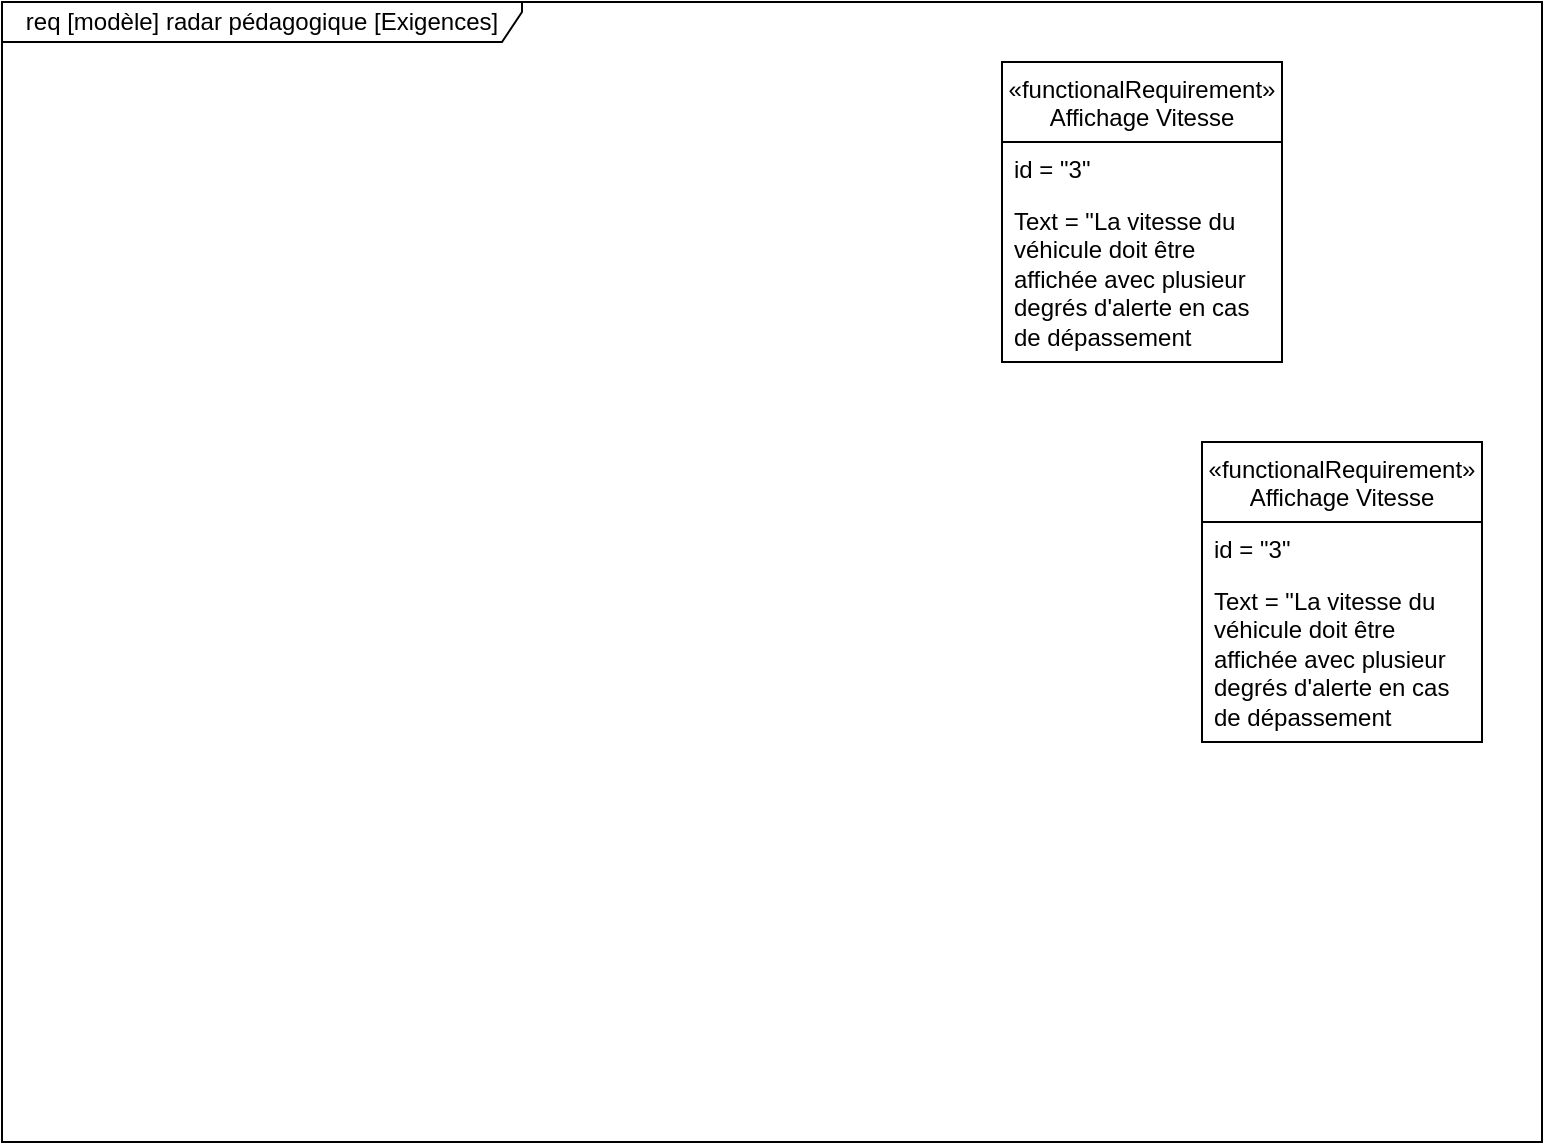 <mxfile version="20.4.0" type="device"><diagram id="DkHmDXn7uZHNLcxdFnla" name="Page-1"><mxGraphModel dx="651" dy="423" grid="1" gridSize="10" guides="1" tooltips="1" connect="1" arrows="1" fold="1" page="1" pageScale="1" pageWidth="827" pageHeight="1169" math="0" shadow="0"><root><mxCell id="0"/><mxCell id="1" parent="0"/><mxCell id="JdRikx9Vy9-Dqe8Ysoar-1" value="req [modèle] radar pédagogique [Exigences]" style="shape=umlFrame;whiteSpace=wrap;html=1;width=260;height=20;" vertex="1" parent="1"><mxGeometry x="30" y="40" width="770" height="570" as="geometry"/></mxCell><mxCell id="JdRikx9Vy9-Dqe8Ysoar-6" value="«functionalRequirement»&#10;Affichage Vitesse" style="swimlane;fontStyle=0;childLayout=stackLayout;horizontal=1;startSize=40;fillColor=none;horizontalStack=0;resizeParent=1;resizeParentMax=0;resizeLast=0;collapsible=1;marginBottom=0;" vertex="1" parent="1"><mxGeometry x="530" y="70" width="140" height="150" as="geometry"/></mxCell><mxCell id="JdRikx9Vy9-Dqe8Ysoar-7" value="id = &quot;3&quot;" style="text;strokeColor=none;fillColor=none;align=left;verticalAlign=top;spacingLeft=4;spacingRight=4;overflow=hidden;rotatable=0;points=[[0,0.5],[1,0.5]];portConstraint=eastwest;" vertex="1" parent="JdRikx9Vy9-Dqe8Ysoar-6"><mxGeometry y="40" width="140" height="26" as="geometry"/></mxCell><mxCell id="JdRikx9Vy9-Dqe8Ysoar-8" value="Text = &amp;quot;La vitesse du véhicule doit être affichée avec plusieur degrés d&amp;#39;alerte en cas de dépassement" style="text;strokeColor=none;fillColor=none;align=left;verticalAlign=top;spacingLeft=4;spacingRight=4;overflow=hidden;rotatable=0;points=[[0,0.5],[1,0.5]];portConstraint=eastwest;textDirection=ltr;whiteSpace=wrap;html=1;" vertex="1" parent="JdRikx9Vy9-Dqe8Ysoar-6"><mxGeometry y="66" width="140" height="84" as="geometry"/></mxCell><mxCell id="JdRikx9Vy9-Dqe8Ysoar-10" value="«functionalRequirement»&#10;Affichage Vitesse" style="swimlane;fontStyle=0;childLayout=stackLayout;horizontal=1;startSize=40;fillColor=none;horizontalStack=0;resizeParent=1;resizeParentMax=0;resizeLast=0;collapsible=1;marginBottom=0;" vertex="1" parent="1"><mxGeometry x="630" y="260" width="140" height="150" as="geometry"/></mxCell><mxCell id="JdRikx9Vy9-Dqe8Ysoar-11" value="id = &quot;3&quot;" style="text;strokeColor=none;fillColor=none;align=left;verticalAlign=top;spacingLeft=4;spacingRight=4;overflow=hidden;rotatable=0;points=[[0,0.5],[1,0.5]];portConstraint=eastwest;" vertex="1" parent="JdRikx9Vy9-Dqe8Ysoar-10"><mxGeometry y="40" width="140" height="26" as="geometry"/></mxCell><mxCell id="JdRikx9Vy9-Dqe8Ysoar-12" value="Text = &amp;quot;La vitesse du véhicule doit être affichée avec plusieur degrés d&amp;#39;alerte en cas de dépassement" style="text;strokeColor=none;fillColor=none;align=left;verticalAlign=top;spacingLeft=4;spacingRight=4;overflow=hidden;rotatable=0;points=[[0,0.5],[1,0.5]];portConstraint=eastwest;textDirection=ltr;whiteSpace=wrap;html=1;" vertex="1" parent="JdRikx9Vy9-Dqe8Ysoar-10"><mxGeometry y="66" width="140" height="84" as="geometry"/></mxCell></root></mxGraphModel></diagram></mxfile>